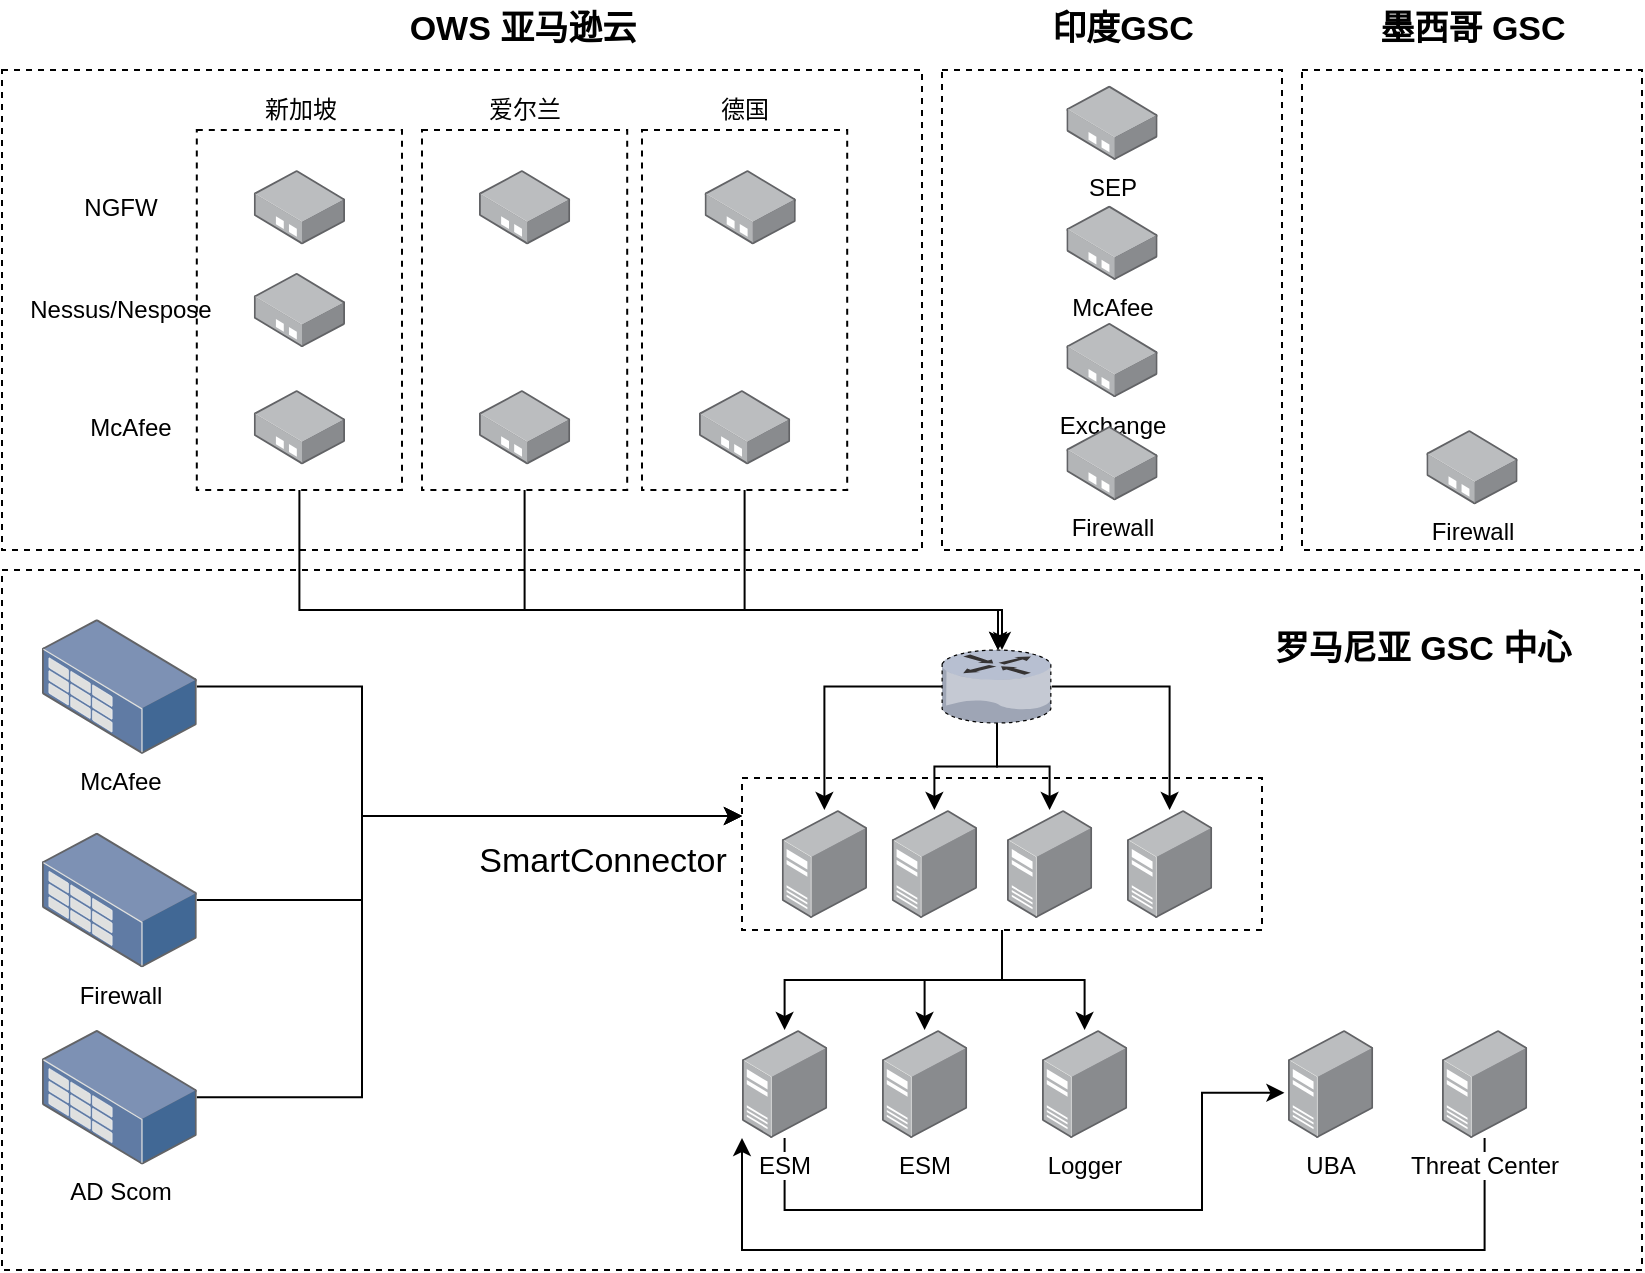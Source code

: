 <mxfile version="12.7.9" type="github">
  <diagram id="efoB5xBBjJtNZjYYr0tE" name="Page-1">
    <mxGraphModel dx="1038" dy="548" grid="1" gridSize="10" guides="1" tooltips="1" connect="1" arrows="1" fold="1" page="1" pageScale="1" pageWidth="1600" pageHeight="900" math="0" shadow="0">
      <root>
        <mxCell id="0" />
        <mxCell id="1" parent="0" />
        <mxCell id="JCscf4lxlTonYZfEuBM4-1" value="" style="rounded=0;whiteSpace=wrap;html=1;dashed=1;" vertex="1" parent="1">
          <mxGeometry x="200" y="480" width="820" height="350" as="geometry" />
        </mxCell>
        <mxCell id="JCscf4lxlTonYZfEuBM4-62" style="edgeStyle=orthogonalEdgeStyle;rounded=0;orthogonalLoop=1;jettySize=auto;html=1;fontSize=17;" edge="1" parent="1" source="JCscf4lxlTonYZfEuBM4-60" target="JCscf4lxlTonYZfEuBM4-4">
          <mxGeometry relative="1" as="geometry" />
        </mxCell>
        <mxCell id="JCscf4lxlTonYZfEuBM4-63" style="edgeStyle=orthogonalEdgeStyle;rounded=0;orthogonalLoop=1;jettySize=auto;html=1;fontSize=17;" edge="1" parent="1" source="JCscf4lxlTonYZfEuBM4-60" target="JCscf4lxlTonYZfEuBM4-5">
          <mxGeometry relative="1" as="geometry" />
        </mxCell>
        <mxCell id="JCscf4lxlTonYZfEuBM4-64" style="edgeStyle=orthogonalEdgeStyle;rounded=0;orthogonalLoop=1;jettySize=auto;html=1;fontSize=17;" edge="1" parent="1" source="JCscf4lxlTonYZfEuBM4-60" target="JCscf4lxlTonYZfEuBM4-6">
          <mxGeometry relative="1" as="geometry" />
        </mxCell>
        <mxCell id="JCscf4lxlTonYZfEuBM4-60" value="" style="rounded=0;whiteSpace=wrap;html=1;dashed=1;" vertex="1" parent="1">
          <mxGeometry x="570" y="584" width="260" height="76" as="geometry" />
        </mxCell>
        <mxCell id="JCscf4lxlTonYZfEuBM4-2" value="" style="rounded=0;whiteSpace=wrap;html=1;dashed=1;" vertex="1" parent="1">
          <mxGeometry x="200" y="230" width="460" height="240" as="geometry" />
        </mxCell>
        <mxCell id="JCscf4lxlTonYZfEuBM4-3" value="" style="rounded=0;whiteSpace=wrap;html=1;dashed=1;" vertex="1" parent="1">
          <mxGeometry x="670" y="230" width="170" height="240" as="geometry" />
        </mxCell>
        <mxCell id="JCscf4lxlTonYZfEuBM4-65" style="edgeStyle=orthogonalEdgeStyle;rounded=0;orthogonalLoop=1;jettySize=auto;html=1;entryX=-0.042;entryY=0.581;entryDx=0;entryDy=0;entryPerimeter=0;fontSize=17;" edge="1" parent="1" source="JCscf4lxlTonYZfEuBM4-4" target="JCscf4lxlTonYZfEuBM4-9">
          <mxGeometry relative="1" as="geometry">
            <Array as="points">
              <mxPoint x="591" y="800" />
              <mxPoint x="800" y="800" />
              <mxPoint x="800" y="741" />
            </Array>
          </mxGeometry>
        </mxCell>
        <mxCell id="JCscf4lxlTonYZfEuBM4-4" value="ESM" style="points=[];aspect=fixed;html=1;align=center;shadow=0;dashed=0;image;image=img/lib/allied_telesis/computer_and_terminals/Server_Desktop.svg;" vertex="1" parent="1">
          <mxGeometry x="570" y="710" width="42.6" height="54" as="geometry" />
        </mxCell>
        <mxCell id="JCscf4lxlTonYZfEuBM4-5" value="ESM" style="points=[];aspect=fixed;html=1;align=center;shadow=0;dashed=0;image;image=img/lib/allied_telesis/computer_and_terminals/Server_Desktop.svg;" vertex="1" parent="1">
          <mxGeometry x="640" y="710" width="42.6" height="54" as="geometry" />
        </mxCell>
        <mxCell id="JCscf4lxlTonYZfEuBM4-6" value="Logger" style="points=[];aspect=fixed;html=1;align=center;shadow=0;dashed=0;image;image=img/lib/allied_telesis/computer_and_terminals/Server_Desktop.svg;" vertex="1" parent="1">
          <mxGeometry x="720" y="710" width="42.6" height="54" as="geometry" />
        </mxCell>
        <mxCell id="JCscf4lxlTonYZfEuBM4-9" value="UBA" style="points=[];aspect=fixed;html=1;align=center;shadow=0;dashed=0;image;image=img/lib/allied_telesis/computer_and_terminals/Server_Desktop.svg;" vertex="1" parent="1">
          <mxGeometry x="843" y="710" width="42.6" height="54" as="geometry" />
        </mxCell>
        <mxCell id="JCscf4lxlTonYZfEuBM4-56" style="edgeStyle=orthogonalEdgeStyle;rounded=0;orthogonalLoop=1;jettySize=auto;html=1;fontSize=17;" edge="1" parent="1" source="JCscf4lxlTonYZfEuBM4-10" target="JCscf4lxlTonYZfEuBM4-11">
          <mxGeometry relative="1" as="geometry" />
        </mxCell>
        <mxCell id="JCscf4lxlTonYZfEuBM4-57" style="edgeStyle=orthogonalEdgeStyle;rounded=0;orthogonalLoop=1;jettySize=auto;html=1;fontSize=17;" edge="1" parent="1" source="JCscf4lxlTonYZfEuBM4-10" target="JCscf4lxlTonYZfEuBM4-12">
          <mxGeometry relative="1" as="geometry" />
        </mxCell>
        <mxCell id="JCscf4lxlTonYZfEuBM4-58" style="edgeStyle=orthogonalEdgeStyle;rounded=0;orthogonalLoop=1;jettySize=auto;html=1;fontSize=17;" edge="1" parent="1" source="JCscf4lxlTonYZfEuBM4-10" target="JCscf4lxlTonYZfEuBM4-14">
          <mxGeometry relative="1" as="geometry" />
        </mxCell>
        <mxCell id="JCscf4lxlTonYZfEuBM4-59" style="edgeStyle=orthogonalEdgeStyle;rounded=0;orthogonalLoop=1;jettySize=auto;html=1;fontSize=17;" edge="1" parent="1" source="JCscf4lxlTonYZfEuBM4-10" target="JCscf4lxlTonYZfEuBM4-13">
          <mxGeometry relative="1" as="geometry" />
        </mxCell>
        <mxCell id="JCscf4lxlTonYZfEuBM4-10" value="" style="verticalLabelPosition=bottom;aspect=fixed;html=1;verticalAlign=top;strokeColor=none;align=center;outlineConnect=0;shape=mxgraph.citrix.router;dashed=1;" vertex="1" parent="1">
          <mxGeometry x="670" y="520" width="55" height="36.5" as="geometry" />
        </mxCell>
        <mxCell id="JCscf4lxlTonYZfEuBM4-11" value="" style="points=[];aspect=fixed;html=1;align=center;shadow=0;dashed=0;image;image=img/lib/allied_telesis/computer_and_terminals/Server_Desktop.svg;" vertex="1" parent="1">
          <mxGeometry x="589.9" y="600" width="42.6" height="54" as="geometry" />
        </mxCell>
        <mxCell id="JCscf4lxlTonYZfEuBM4-12" value="" style="points=[];aspect=fixed;html=1;align=center;shadow=0;dashed=0;image;image=img/lib/allied_telesis/computer_and_terminals/Server_Desktop.svg;" vertex="1" parent="1">
          <mxGeometry x="644.9" y="600" width="42.6" height="54" as="geometry" />
        </mxCell>
        <mxCell id="JCscf4lxlTonYZfEuBM4-13" value="" style="points=[];aspect=fixed;html=1;align=center;shadow=0;dashed=0;image;image=img/lib/allied_telesis/computer_and_terminals/Server_Desktop.svg;" vertex="1" parent="1">
          <mxGeometry x="702.5" y="600" width="42.6" height="54" as="geometry" />
        </mxCell>
        <mxCell id="JCscf4lxlTonYZfEuBM4-14" value="" style="points=[];aspect=fixed;html=1;align=center;shadow=0;dashed=0;image;image=img/lib/allied_telesis/computer_and_terminals/Server_Desktop.svg;" vertex="1" parent="1">
          <mxGeometry x="762.5" y="600" width="42.6" height="54" as="geometry" />
        </mxCell>
        <mxCell id="JCscf4lxlTonYZfEuBM4-66" style="edgeStyle=orthogonalEdgeStyle;rounded=0;orthogonalLoop=1;jettySize=auto;html=1;fontSize=17;" edge="1" parent="1" source="JCscf4lxlTonYZfEuBM4-15" target="JCscf4lxlTonYZfEuBM4-4">
          <mxGeometry relative="1" as="geometry">
            <Array as="points">
              <mxPoint x="941" y="820" />
              <mxPoint x="570" y="820" />
            </Array>
          </mxGeometry>
        </mxCell>
        <mxCell id="JCscf4lxlTonYZfEuBM4-15" value="Threat Center" style="points=[];aspect=fixed;html=1;align=center;shadow=0;dashed=0;image;image=img/lib/allied_telesis/computer_and_terminals/Server_Desktop.svg;" vertex="1" parent="1">
          <mxGeometry x="920" y="710" width="42.6" height="54" as="geometry" />
        </mxCell>
        <mxCell id="JCscf4lxlTonYZfEuBM4-67" style="edgeStyle=orthogonalEdgeStyle;rounded=0;orthogonalLoop=1;jettySize=auto;html=1;entryX=0;entryY=0.25;entryDx=0;entryDy=0;fontSize=17;" edge="1" parent="1" source="JCscf4lxlTonYZfEuBM4-20" target="JCscf4lxlTonYZfEuBM4-60">
          <mxGeometry relative="1" as="geometry">
            <Array as="points">
              <mxPoint x="380" y="538" />
              <mxPoint x="380" y="603" />
            </Array>
          </mxGeometry>
        </mxCell>
        <mxCell id="JCscf4lxlTonYZfEuBM4-20" value="McAfee" style="points=[];aspect=fixed;html=1;align=center;shadow=0;dashed=0;image;image=img/lib/allied_telesis/storage/Datacenter_Server_Rack_Storage_Unit_Small.svg;" vertex="1" parent="1">
          <mxGeometry x="220" y="504.65" width="77.4" height="67.2" as="geometry" />
        </mxCell>
        <mxCell id="JCscf4lxlTonYZfEuBM4-68" style="edgeStyle=orthogonalEdgeStyle;rounded=0;orthogonalLoop=1;jettySize=auto;html=1;entryX=0;entryY=0.25;entryDx=0;entryDy=0;fontSize=17;" edge="1" parent="1" source="JCscf4lxlTonYZfEuBM4-21" target="JCscf4lxlTonYZfEuBM4-60">
          <mxGeometry relative="1" as="geometry">
            <Array as="points">
              <mxPoint x="380" y="645" />
              <mxPoint x="380" y="603" />
            </Array>
          </mxGeometry>
        </mxCell>
        <mxCell id="JCscf4lxlTonYZfEuBM4-21" value="Firewall" style="points=[];aspect=fixed;html=1;align=center;shadow=0;dashed=0;image;image=img/lib/allied_telesis/storage/Datacenter_Server_Rack_Storage_Unit_Small.svg;" vertex="1" parent="1">
          <mxGeometry x="220" y="611.4" width="77.4" height="67.2" as="geometry" />
        </mxCell>
        <mxCell id="JCscf4lxlTonYZfEuBM4-70" style="edgeStyle=orthogonalEdgeStyle;rounded=0;orthogonalLoop=1;jettySize=auto;html=1;entryX=0;entryY=0.25;entryDx=0;entryDy=0;fontSize=17;" edge="1" parent="1" source="JCscf4lxlTonYZfEuBM4-24" target="JCscf4lxlTonYZfEuBM4-60">
          <mxGeometry relative="1" as="geometry">
            <Array as="points">
              <mxPoint x="380" y="744" />
              <mxPoint x="380" y="603" />
            </Array>
          </mxGeometry>
        </mxCell>
        <mxCell id="JCscf4lxlTonYZfEuBM4-24" value="AD Scom" style="points=[];aspect=fixed;html=1;align=center;shadow=0;dashed=0;image;image=img/lib/allied_telesis/storage/Datacenter_Server_Rack_Storage_Unit_Small.svg;" vertex="1" parent="1">
          <mxGeometry x="220" y="710" width="77.4" height="67.2" as="geometry" />
        </mxCell>
        <mxCell id="JCscf4lxlTonYZfEuBM4-44" style="edgeStyle=orthogonalEdgeStyle;rounded=0;orthogonalLoop=1;jettySize=auto;html=1;" edge="1" parent="1" source="JCscf4lxlTonYZfEuBM4-25" target="JCscf4lxlTonYZfEuBM4-10">
          <mxGeometry relative="1" as="geometry">
            <Array as="points">
              <mxPoint x="349" y="500" />
              <mxPoint x="698" y="500" />
            </Array>
          </mxGeometry>
        </mxCell>
        <mxCell id="JCscf4lxlTonYZfEuBM4-25" value="" style="rounded=0;whiteSpace=wrap;html=1;dashed=1;" vertex="1" parent="1">
          <mxGeometry x="297.4" y="260" width="102.6" height="180" as="geometry" />
        </mxCell>
        <mxCell id="JCscf4lxlTonYZfEuBM4-45" style="edgeStyle=orthogonalEdgeStyle;rounded=0;orthogonalLoop=1;jettySize=auto;html=1;" edge="1" parent="1" source="JCscf4lxlTonYZfEuBM4-26" target="JCscf4lxlTonYZfEuBM4-10">
          <mxGeometry relative="1" as="geometry">
            <Array as="points">
              <mxPoint x="461" y="500" />
              <mxPoint x="698" y="500" />
            </Array>
          </mxGeometry>
        </mxCell>
        <mxCell id="JCscf4lxlTonYZfEuBM4-26" value="" style="rounded=0;whiteSpace=wrap;html=1;dashed=1;" vertex="1" parent="1">
          <mxGeometry x="410" y="260" width="102.6" height="180" as="geometry" />
        </mxCell>
        <mxCell id="JCscf4lxlTonYZfEuBM4-46" style="edgeStyle=orthogonalEdgeStyle;rounded=0;orthogonalLoop=1;jettySize=auto;html=1;" edge="1" parent="1" source="JCscf4lxlTonYZfEuBM4-27" target="JCscf4lxlTonYZfEuBM4-10">
          <mxGeometry relative="1" as="geometry">
            <mxPoint x="700" y="510" as="targetPoint" />
            <Array as="points">
              <mxPoint x="571" y="500" />
              <mxPoint x="700" y="500" />
            </Array>
          </mxGeometry>
        </mxCell>
        <mxCell id="JCscf4lxlTonYZfEuBM4-27" value="" style="rounded=0;whiteSpace=wrap;html=1;dashed=1;" vertex="1" parent="1">
          <mxGeometry x="520" y="260" width="102.6" height="180" as="geometry" />
        </mxCell>
        <mxCell id="JCscf4lxlTonYZfEuBM4-28" value="新加坡" style="text;html=1;align=center;verticalAlign=middle;resizable=0;points=[];autosize=1;" vertex="1" parent="1">
          <mxGeometry x="323.7" y="240" width="50" height="20" as="geometry" />
        </mxCell>
        <mxCell id="JCscf4lxlTonYZfEuBM4-31" value="爱尔兰" style="text;html=1;align=center;verticalAlign=middle;resizable=0;points=[];autosize=1;" vertex="1" parent="1">
          <mxGeometry x="436.3" y="240" width="50" height="20" as="geometry" />
        </mxCell>
        <mxCell id="JCscf4lxlTonYZfEuBM4-32" value="德国" style="text;html=1;align=center;verticalAlign=middle;resizable=0;points=[];autosize=1;" vertex="1" parent="1">
          <mxGeometry x="551.3" y="240" width="40" height="20" as="geometry" />
        </mxCell>
        <mxCell id="JCscf4lxlTonYZfEuBM4-34" value="" style="points=[];aspect=fixed;html=1;align=center;shadow=0;dashed=0;image;image=img/lib/allied_telesis/media_converters/Media_Converter_Standalone.svg;" vertex="1" parent="1">
          <mxGeometry x="325.9" y="280" width="45.6" height="37.2" as="geometry" />
        </mxCell>
        <mxCell id="JCscf4lxlTonYZfEuBM4-35" value="" style="points=[];aspect=fixed;html=1;align=center;shadow=0;dashed=0;image;image=img/lib/allied_telesis/media_converters/Media_Converter_Standalone.svg;" vertex="1" parent="1">
          <mxGeometry x="438.5" y="280" width="45.6" height="37.2" as="geometry" />
        </mxCell>
        <mxCell id="JCscf4lxlTonYZfEuBM4-36" value="" style="points=[];aspect=fixed;html=1;align=center;shadow=0;dashed=0;image;image=img/lib/allied_telesis/media_converters/Media_Converter_Standalone.svg;" vertex="1" parent="1">
          <mxGeometry x="551.3" y="280" width="45.6" height="37.2" as="geometry" />
        </mxCell>
        <mxCell id="JCscf4lxlTonYZfEuBM4-37" value="" style="points=[];aspect=fixed;html=1;align=center;shadow=0;dashed=0;image;image=img/lib/allied_telesis/media_converters/Media_Converter_Standalone.svg;" vertex="1" parent="1">
          <mxGeometry x="325.9" y="331.4" width="45.6" height="37.2" as="geometry" />
        </mxCell>
        <mxCell id="JCscf4lxlTonYZfEuBM4-38" value="" style="points=[];aspect=fixed;html=1;align=center;shadow=0;dashed=0;image;image=img/lib/allied_telesis/media_converters/Media_Converter_Standalone.svg;" vertex="1" parent="1">
          <mxGeometry x="325.9" y="390" width="45.6" height="37.2" as="geometry" />
        </mxCell>
        <mxCell id="JCscf4lxlTonYZfEuBM4-39" value="" style="points=[];aspect=fixed;html=1;align=center;shadow=0;dashed=0;image;image=img/lib/allied_telesis/media_converters/Media_Converter_Standalone.svg;" vertex="1" parent="1">
          <mxGeometry x="438.5" y="390" width="45.6" height="37.2" as="geometry" />
        </mxCell>
        <mxCell id="JCscf4lxlTonYZfEuBM4-40" value="" style="points=[];aspect=fixed;html=1;align=center;shadow=0;dashed=0;image;image=img/lib/allied_telesis/media_converters/Media_Converter_Standalone.svg;" vertex="1" parent="1">
          <mxGeometry x="548.5" y="390" width="45.6" height="37.2" as="geometry" />
        </mxCell>
        <mxCell id="JCscf4lxlTonYZfEuBM4-41" value="NGFW" style="text;html=1;align=center;verticalAlign=middle;resizable=0;points=[];autosize=1;" vertex="1" parent="1">
          <mxGeometry x="233.7" y="288.6" width="50" height="20" as="geometry" />
        </mxCell>
        <mxCell id="JCscf4lxlTonYZfEuBM4-42" value="Nessus/Nespose" style="text;html=1;align=center;verticalAlign=middle;resizable=0;points=[];autosize=1;" vertex="1" parent="1">
          <mxGeometry x="203.7" y="340" width="110" height="20" as="geometry" />
        </mxCell>
        <mxCell id="JCscf4lxlTonYZfEuBM4-43" value="McAfee" style="text;html=1;align=center;verticalAlign=middle;resizable=0;points=[];autosize=1;" vertex="1" parent="1">
          <mxGeometry x="233.7" y="398.6" width="60" height="20" as="geometry" />
        </mxCell>
        <mxCell id="JCscf4lxlTonYZfEuBM4-47" value="" style="rounded=0;whiteSpace=wrap;html=1;dashed=1;" vertex="1" parent="1">
          <mxGeometry x="850" y="230" width="170" height="240" as="geometry" />
        </mxCell>
        <mxCell id="JCscf4lxlTonYZfEuBM4-48" value="OWS 亚马逊云" style="text;html=1;align=center;verticalAlign=middle;resizable=0;points=[];autosize=1;fontStyle=1;fontSize=17;" vertex="1" parent="1">
          <mxGeometry x="395" y="195" width="130" height="30" as="geometry" />
        </mxCell>
        <mxCell id="JCscf4lxlTonYZfEuBM4-49" value="印度GSC" style="text;html=1;align=center;verticalAlign=middle;resizable=0;points=[];autosize=1;fontStyle=1;fontSize=17;" vertex="1" parent="1">
          <mxGeometry x="715.1" y="195" width="90" height="30" as="geometry" />
        </mxCell>
        <mxCell id="JCscf4lxlTonYZfEuBM4-50" value="墨西哥 GSC" style="text;html=1;align=center;verticalAlign=middle;resizable=0;points=[];autosize=1;fontStyle=1;fontSize=17;" vertex="1" parent="1">
          <mxGeometry x="880" y="195" width="110" height="30" as="geometry" />
        </mxCell>
        <mxCell id="JCscf4lxlTonYZfEuBM4-51" value="SEP" style="points=[];aspect=fixed;html=1;align=center;shadow=0;dashed=0;image;image=img/lib/allied_telesis/media_converters/Media_Converter_Standalone.svg;" vertex="1" parent="1">
          <mxGeometry x="732.2" y="237.8" width="45.6" height="37.2" as="geometry" />
        </mxCell>
        <mxCell id="JCscf4lxlTonYZfEuBM4-52" value="McAfee" style="points=[];aspect=fixed;html=1;align=center;shadow=0;dashed=0;image;image=img/lib/allied_telesis/media_converters/Media_Converter_Standalone.svg;" vertex="1" parent="1">
          <mxGeometry x="732.2" y="297.8" width="45.6" height="37.2" as="geometry" />
        </mxCell>
        <mxCell id="JCscf4lxlTonYZfEuBM4-53" value="Exchange" style="points=[];aspect=fixed;html=1;align=center;shadow=0;dashed=0;image;image=img/lib/allied_telesis/media_converters/Media_Converter_Standalone.svg;" vertex="1" parent="1">
          <mxGeometry x="732.2" y="356.4" width="45.6" height="37.2" as="geometry" />
        </mxCell>
        <mxCell id="JCscf4lxlTonYZfEuBM4-54" value="Firewall" style="points=[];aspect=fixed;html=1;align=center;shadow=0;dashed=0;image;image=img/lib/allied_telesis/media_converters/Media_Converter_Standalone.svg;" vertex="1" parent="1">
          <mxGeometry x="732.2" y="408" width="45.6" height="37.2" as="geometry" />
        </mxCell>
        <mxCell id="JCscf4lxlTonYZfEuBM4-55" value="Firewall" style="points=[];aspect=fixed;html=1;align=center;shadow=0;dashed=0;image;image=img/lib/allied_telesis/media_converters/Media_Converter_Standalone.svg;" vertex="1" parent="1">
          <mxGeometry x="912.2" y="410" width="45.6" height="37.2" as="geometry" />
        </mxCell>
        <mxCell id="JCscf4lxlTonYZfEuBM4-61" value="SmartConnector" style="text;html=1;align=center;verticalAlign=middle;resizable=0;points=[];autosize=1;fontSize=17;" vertex="1" parent="1">
          <mxGeometry x="430" y="611.4" width="140" height="30" as="geometry" />
        </mxCell>
        <mxCell id="JCscf4lxlTonYZfEuBM4-71" value="罗马尼亚 GSC 中心" style="text;html=1;align=center;verticalAlign=middle;resizable=0;points=[];autosize=1;fontStyle=1;fontSize=17;" vertex="1" parent="1">
          <mxGeometry x="830" y="504.65" width="160" height="30" as="geometry" />
        </mxCell>
      </root>
    </mxGraphModel>
  </diagram>
</mxfile>
